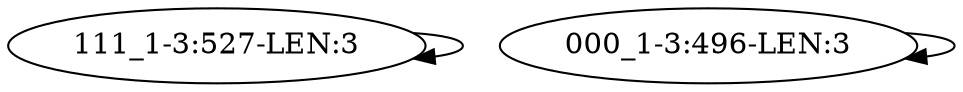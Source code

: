 digraph G {
    "111_1-3:527-LEN:3" -> "111_1-3:527-LEN:3";
    "000_1-3:496-LEN:3" -> "000_1-3:496-LEN:3";
}
